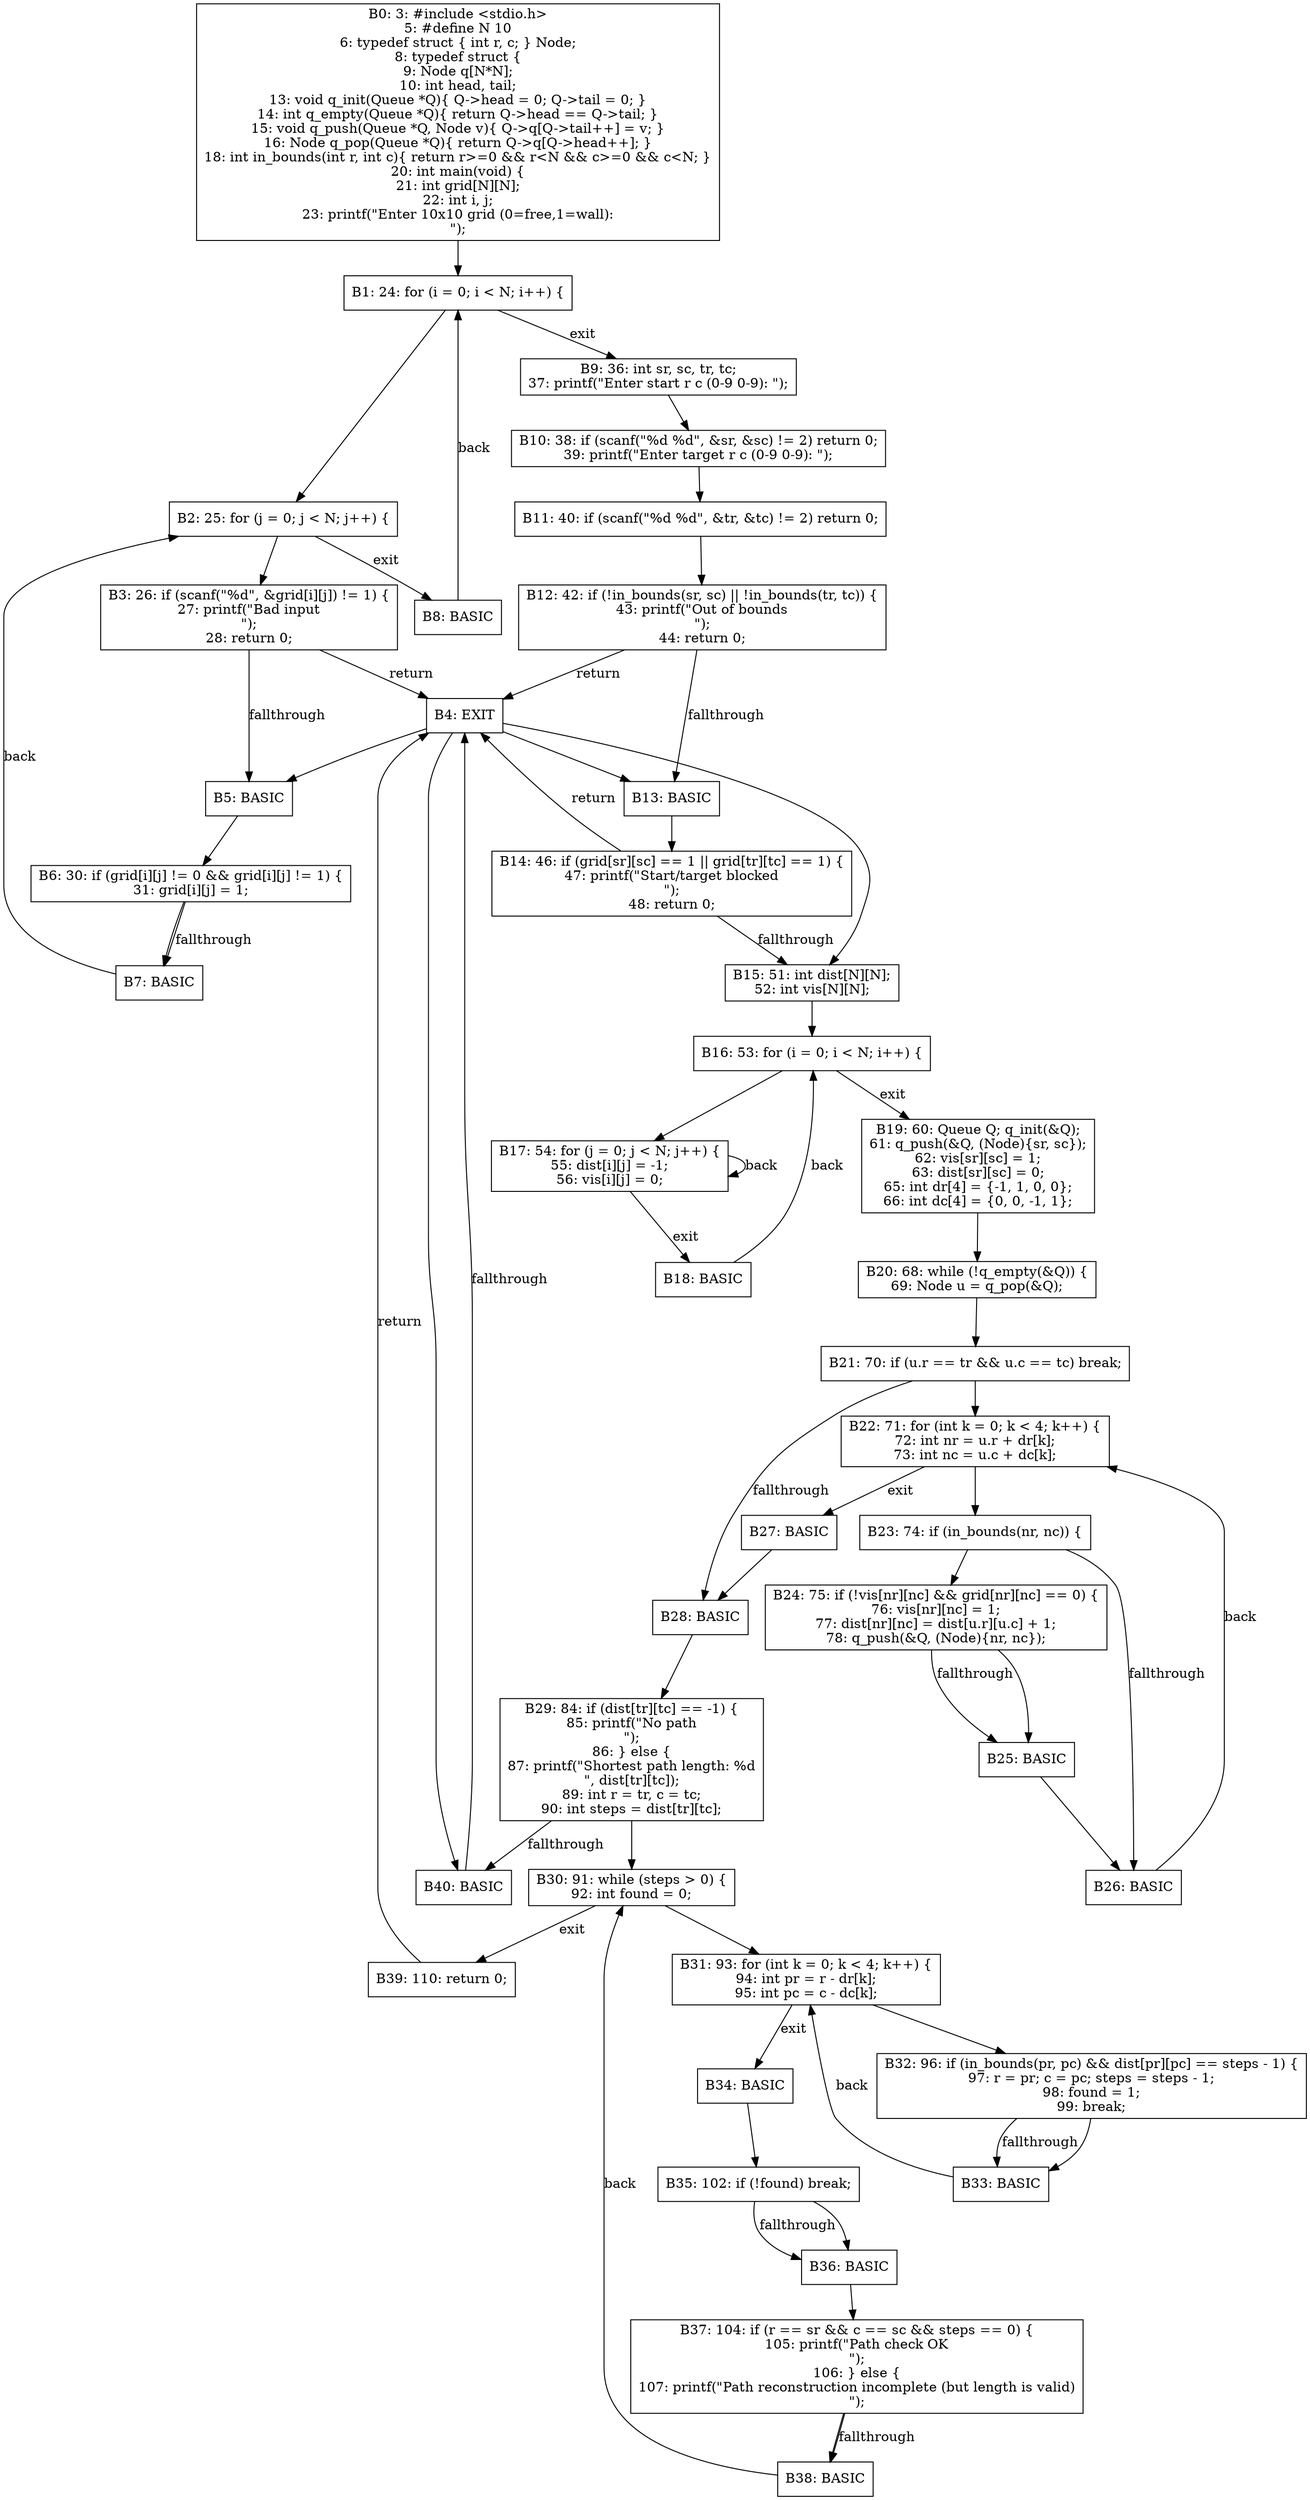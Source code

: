 digraph CFG {
  node [shape=box];
  B0 [label="B0: 3: #include <stdio.h>\n5: #define N 10\n6: typedef struct { int r, c; } Node;\n8: typedef struct {\n9: Node q[N*N];\n10: int head, tail;\n13: void q_init(Queue *Q){ Q->head = 0; Q->tail = 0; }\n14: int q_empty(Queue *Q){ return Q->head == Q->tail; }\n15: void q_push(Queue *Q, Node v){ Q->q[Q->tail++] = v; }\n16: Node q_pop(Queue *Q){ return Q->q[Q->head++]; }\n18: int in_bounds(int r, int c){ return r>=0 && r<N && c>=0 && c<N; }\n20: int main(void) {\n21: int grid[N][N];\n22: int i, j;\n23: printf(\"Enter 10x10 grid (0=free,1=wall):\n\");"];
  B1 [label="B1: 24: for (i = 0; i < N; i++) {"];
  B2 [label="B2: 25: for (j = 0; j < N; j++) {"];
  B3 [label="B3: 26: if (scanf(\"%d\", &grid[i][j]) != 1) {\n27: printf(\"Bad input\n\");\n28: return 0;"];
  B4 [label="B4: EXIT"];
  B5 [label="B5: BASIC"];
  B6 [label="B6: 30: if (grid[i][j] != 0 && grid[i][j] != 1) {\n31: grid[i][j] = 1;"];
  B7 [label="B7: BASIC"];
  B8 [label="B8: BASIC"];
  B9 [label="B9: 36: int sr, sc, tr, tc;\n37: printf(\"Enter start r c (0-9 0-9): \");"];
  B10 [label="B10: 38: if (scanf(\"%d %d\", &sr, &sc) != 2) return 0;\n39: printf(\"Enter target r c (0-9 0-9): \");"];
  B11 [label="B11: 40: if (scanf(\"%d %d\", &tr, &tc) != 2) return 0;"];
  B12 [label="B12: 42: if (!in_bounds(sr, sc) || !in_bounds(tr, tc)) {\n43: printf(\"Out of bounds\n\");\n44: return 0;"];
  B13 [label="B13: BASIC"];
  B14 [label="B14: 46: if (grid[sr][sc] == 1 || grid[tr][tc] == 1) {\n47: printf(\"Start/target blocked\n\");\n48: return 0;"];
  B15 [label="B15: 51: int dist[N][N];\n52: int vis[N][N];"];
  B16 [label="B16: 53: for (i = 0; i < N; i++) {"];
  B17 [label="B17: 54: for (j = 0; j < N; j++) {\n55: dist[i][j] = -1;\n56: vis[i][j] = 0;"];
  B18 [label="B18: BASIC"];
  B19 [label="B19: 60: Queue Q; q_init(&Q);\n61: q_push(&Q, (Node){sr, sc});\n62: vis[sr][sc] = 1;\n63: dist[sr][sc] = 0;\n65: int dr[4] = {-1, 1, 0, 0};\n66: int dc[4] = {0, 0, -1, 1};"];
  B20 [label="B20: 68: while (!q_empty(&Q)) {\n69: Node u = q_pop(&Q);"];
  B21 [label="B21: 70: if (u.r == tr && u.c == tc) break;"];
  B22 [label="B22: 71: for (int k = 0; k < 4; k++) {\n72: int nr = u.r + dr[k];\n73: int nc = u.c + dc[k];"];
  B23 [label="B23: 74: if (in_bounds(nr, nc)) {"];
  B24 [label="B24: 75: if (!vis[nr][nc] && grid[nr][nc] == 0) {\n76: vis[nr][nc] = 1;\n77: dist[nr][nc] = dist[u.r][u.c] + 1;\n78: q_push(&Q, (Node){nr, nc});"];
  B25 [label="B25: BASIC"];
  B26 [label="B26: BASIC"];
  B27 [label="B27: BASIC"];
  B28 [label="B28: BASIC"];
  B29 [label="B29: 84: if (dist[tr][tc] == -1) {\n85: printf(\"No path\n\");\n86: } else {\n87: printf(\"Shortest path length: %d\n\", dist[tr][tc]);\n89: int r = tr, c = tc;\n90: int steps = dist[tr][tc];"];
  B30 [label="B30: 91: while (steps > 0) {\n92: int found = 0;"];
  B31 [label="B31: 93: for (int k = 0; k < 4; k++) {\n94: int pr = r - dr[k];\n95: int pc = c - dc[k];"];
  B32 [label="B32: 96: if (in_bounds(pr, pc) && dist[pr][pc] == steps - 1) {\n97: r = pr; c = pc; steps = steps - 1;\n98: found = 1;\n99: break;"];
  B33 [label="B33: BASIC"];
  B34 [label="B34: BASIC"];
  B35 [label="B35: 102: if (!found) break;"];
  B36 [label="B36: BASIC"];
  B37 [label="B37: 104: if (r == sr && c == sc && steps == 0) {\n105: printf(\"Path check OK\n\");\n106: } else {\n107: printf(\"Path reconstruction incomplete (but length is valid)\n\");"];
  B38 [label="B38: BASIC"];
  B39 [label="B39: 110: return 0;"];
  B40 [label="B40: BASIC"];
  B0 -> B1;
  B1 -> B2;
  B2 -> B3;
  B3 -> B4 [label="return"];
  B3 -> B5 [label="fallthrough"];
  B4 -> B5;
  B5 -> B6;
  B6 -> B7 [label="fallthrough"];
  B6 -> B7;
  B7 -> B2 [label="back"];
  B2 -> B8 [label="exit"];
  B8 -> B1 [label="back"];
  B1 -> B9 [label="exit"];
  B9 -> B10;
  B10 -> B11;
  B11 -> B12;
  B12 -> B4 [label="return"];
  B12 -> B13 [label="fallthrough"];
  B4 -> B13;
  B13 -> B14;
  B14 -> B4 [label="return"];
  B14 -> B15 [label="fallthrough"];
  B4 -> B15;
  B15 -> B16;
  B16 -> B17;
  B17 -> B17 [label="back"];
  B17 -> B18 [label="exit"];
  B18 -> B16 [label="back"];
  B16 -> B19 [label="exit"];
  B19 -> B20;
  B20 -> B21;
  B21 -> B22;
  B22 -> B23;
  B23 -> B24;
  B24 -> B25 [label="fallthrough"];
  B24 -> B25;
  B23 -> B26 [label="fallthrough"];
  B25 -> B26;
  B26 -> B22 [label="back"];
  B22 -> B27 [label="exit"];
  B21 -> B28 [label="fallthrough"];
  B27 -> B28;
  B28 -> B29;
  B29 -> B30;
  B30 -> B31;
  B31 -> B32;
  B32 -> B33 [label="fallthrough"];
  B32 -> B33;
  B33 -> B31 [label="back"];
  B31 -> B34 [label="exit"];
  B34 -> B35;
  B35 -> B36 [label="fallthrough"];
  B35 -> B36;
  B36 -> B37;
  B37 -> B38 [label="fallthrough"];
  B37 -> B38;
  B38 -> B30 [label="back"];
  B30 -> B39 [label="exit"];
  B39 -> B4 [label="return"];
  B29 -> B40 [label="fallthrough"];
  B4 -> B40;
  B40 -> B4 [label="fallthrough"];
}